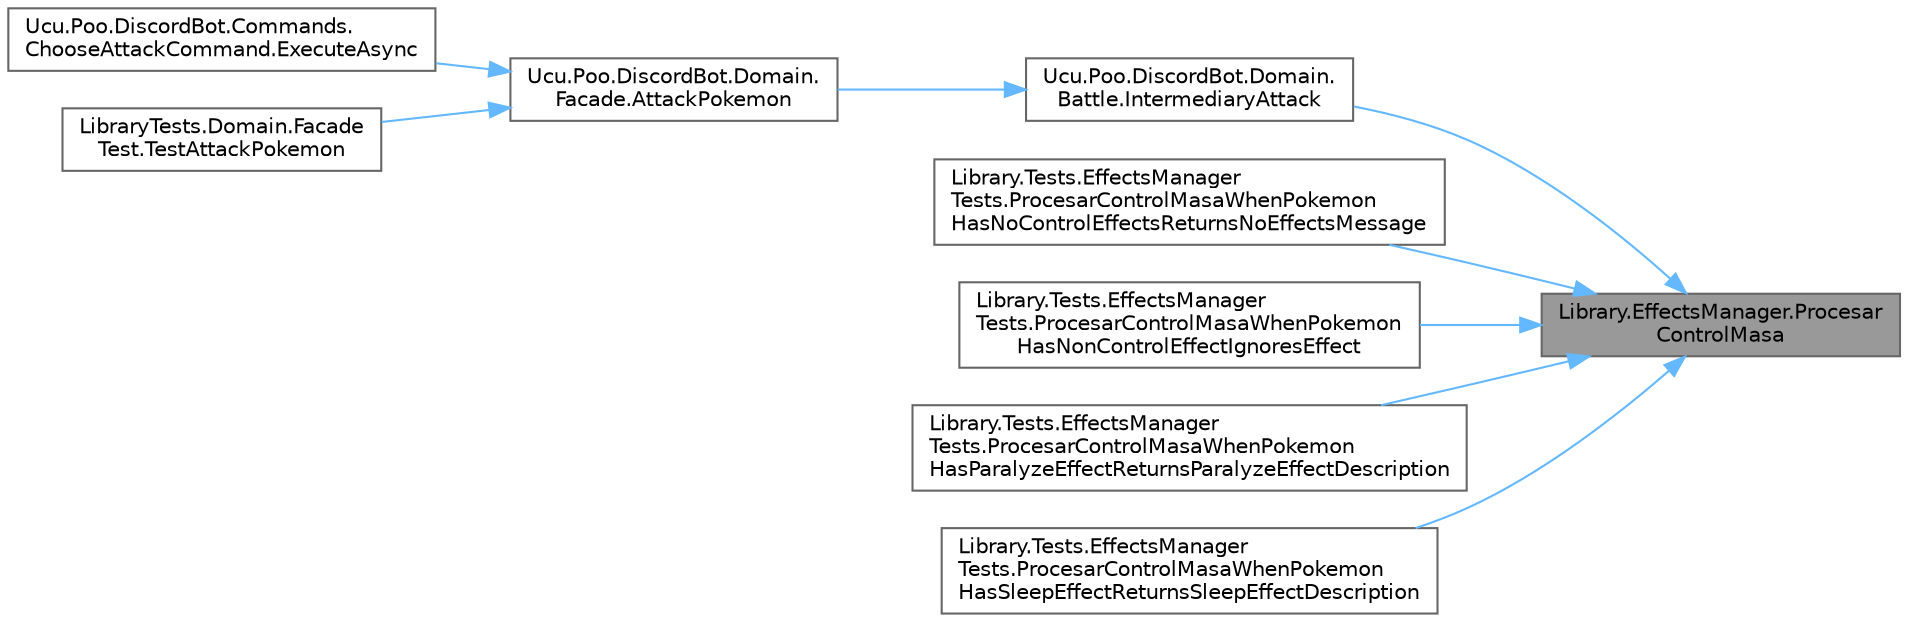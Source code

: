 digraph "Library.EffectsManager.ProcesarControlMasa"
{
 // INTERACTIVE_SVG=YES
 // LATEX_PDF_SIZE
  bgcolor="transparent";
  edge [fontname=Helvetica,fontsize=10,labelfontname=Helvetica,labelfontsize=10];
  node [fontname=Helvetica,fontsize=10,shape=box,height=0.2,width=0.4];
  rankdir="RL";
  Node1 [id="Node000001",label="Library.EffectsManager.Procesar\lControlMasa",height=0.2,width=0.4,color="gray40", fillcolor="grey60", style="filled", fontcolor="black",tooltip="Procesa los efectos de control, como dormir o paralizar, y devuelve un mensaje que describe el result..."];
  Node1 -> Node2 [id="edge1_Node000001_Node000002",dir="back",color="steelblue1",style="solid",tooltip=" "];
  Node2 [id="Node000002",label="Ucu.Poo.DiscordBot.Domain.\lBattle.IntermediaryAttack",height=0.2,width=0.4,color="grey40", fillcolor="white", style="filled",URL="$classUcu_1_1Poo_1_1DiscordBot_1_1Domain_1_1Battle.html#a5bf8452d63b73ef60dd6bd44346065d2",tooltip="Intermediario para realizar un ataque en la batalla. Valida la acción de atacar, gestiona los efectos..."];
  Node2 -> Node3 [id="edge2_Node000002_Node000003",dir="back",color="steelblue1",style="solid",tooltip=" "];
  Node3 [id="Node000003",label="Ucu.Poo.DiscordBot.Domain.\lFacade.AttackPokemon",height=0.2,width=0.4,color="grey40", fillcolor="white", style="filled",URL="$classUcu_1_1Poo_1_1DiscordBot_1_1Domain_1_1Facade.html#a2c795078a9fbda54b8f7dc85f0c047a6",tooltip="Permite al jugador atacar con un Pokémon durante una batalla."];
  Node3 -> Node4 [id="edge3_Node000003_Node000004",dir="back",color="steelblue1",style="solid",tooltip=" "];
  Node4 [id="Node000004",label="Ucu.Poo.DiscordBot.Commands.\lChooseAttackCommand.ExecuteAsync",height=0.2,width=0.4,color="grey40", fillcolor="white", style="filled",URL="$classUcu_1_1Poo_1_1DiscordBot_1_1Commands_1_1ChooseAttackCommand.html#aa99e06b6cf875815474ce232ded2c376",tooltip="Implementa el comando 'attack'. Este comando selecciona un ataque para el Pokémon activo del jugador ..."];
  Node3 -> Node5 [id="edge4_Node000003_Node000005",dir="back",color="steelblue1",style="solid",tooltip=" "];
  Node5 [id="Node000005",label="LibraryTests.Domain.Facade\lTest.TestAttackPokemon",height=0.2,width=0.4,color="grey40", fillcolor="white", style="filled",URL="$classLibraryTests_1_1Domain_1_1FacadeTest.html#a7be9a2af7252b22d9c51cba977724369",tooltip="Prueba la funcionalidad de realizar un ataque con un Pokémon durante una batalla."];
  Node1 -> Node6 [id="edge5_Node000001_Node000006",dir="back",color="steelblue1",style="solid",tooltip=" "];
  Node6 [id="Node000006",label="Library.Tests.EffectsManager\lTests.ProcesarControlMasaWhenPokemon\lHasNoControlEffectsReturnsNoEffectsMessage",height=0.2,width=0.4,color="grey40", fillcolor="white", style="filled",URL="$classLibrary_1_1Tests_1_1EffectsManagerTests.html#a0b062356930c856a456e3ca08e74979b",tooltip="Prueba que el método EffectsManager.ProcesarControlMasa devuelva un mensaje de que el Pokémon no tien..."];
  Node1 -> Node7 [id="edge6_Node000001_Node000007",dir="back",color="steelblue1",style="solid",tooltip=" "];
  Node7 [id="Node000007",label="Library.Tests.EffectsManager\lTests.ProcesarControlMasaWhenPokemon\lHasNonControlEffectIgnoresEffect",height=0.2,width=0.4,color="grey40", fillcolor="white", style="filled",URL="$classLibrary_1_1Tests_1_1EffectsManagerTests.html#ab78c9d9bcf4afcd077c87389c9597870",tooltip="Prueba que el método EffectsManager.ProcesarControlMasa ignore los efectos no controlables,..."];
  Node1 -> Node8 [id="edge7_Node000001_Node000008",dir="back",color="steelblue1",style="solid",tooltip=" "];
  Node8 [id="Node000008",label="Library.Tests.EffectsManager\lTests.ProcesarControlMasaWhenPokemon\lHasParalyzeEffectReturnsParalyzeEffectDescription",height=0.2,width=0.4,color="grey40", fillcolor="white", style="filled",URL="$classLibrary_1_1Tests_1_1EffectsManagerTests.html#a130d7fcf63ad7a0de119cdc4f0362992",tooltip="Prueba que el método EffectsManager.ProcesarControlMasa devuelva la descripción del efecto de parális..."];
  Node1 -> Node9 [id="edge8_Node000001_Node000009",dir="back",color="steelblue1",style="solid",tooltip=" "];
  Node9 [id="Node000009",label="Library.Tests.EffectsManager\lTests.ProcesarControlMasaWhenPokemon\lHasSleepEffectReturnsSleepEffectDescription",height=0.2,width=0.4,color="grey40", fillcolor="white", style="filled",URL="$classLibrary_1_1Tests_1_1EffectsManagerTests.html#a4785fb1e42d0e785147fdf572dbda324",tooltip="Prueba que el método EffectsManager.ProcesarControlMasa devuelva la descripción del efecto de sueño c..."];
}
